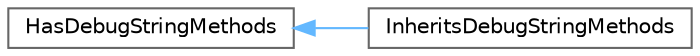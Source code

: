 digraph "Graphical Class Hierarchy"
{
 // LATEX_PDF_SIZE
  bgcolor="transparent";
  edge [fontname=Helvetica,fontsize=10,labelfontname=Helvetica,labelfontsize=10];
  node [fontname=Helvetica,fontsize=10,shape=box,height=0.2,width=0.4];
  rankdir="LR";
  Node0 [id="Node000000",label="HasDebugStringMethods",height=0.2,width=0.4,color="grey40", fillcolor="white", style="filled",URL="$struct_has_debug_string_methods.html",tooltip=" "];
  Node0 -> Node1 [id="edge35_Node000000_Node000001",dir="back",color="steelblue1",style="solid",tooltip=" "];
  Node1 [id="Node000001",label="InheritsDebugStringMethods",height=0.2,width=0.4,color="grey40", fillcolor="white", style="filled",URL="$struct_inherits_debug_string_methods.html",tooltip=" "];
}
